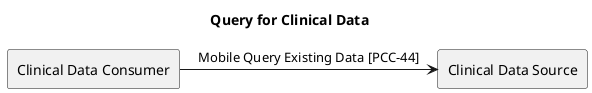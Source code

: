 @startuml

title "Query for Clinical Data"

agent "Clinical Data Consumer" as Consumer

agent "Clinical Data Source" as Source

}

Consumer -r-> Source: Mobile Query Existing Data [PCC-44]

@enduml
